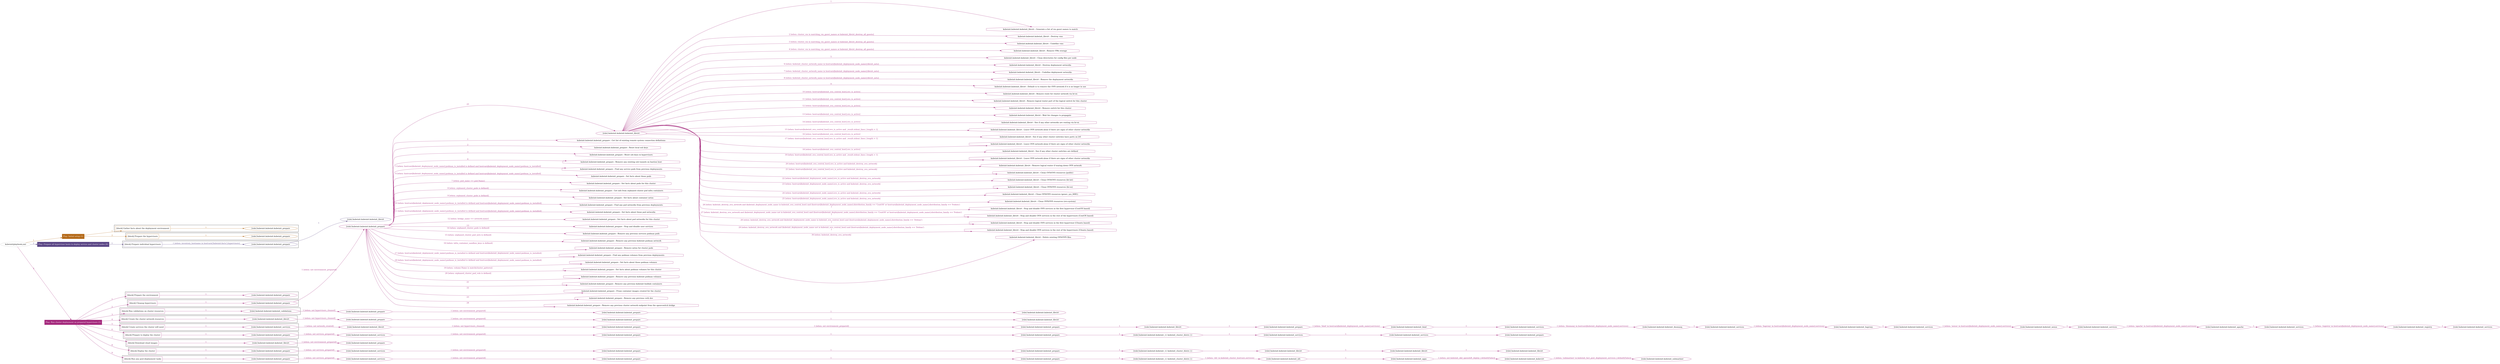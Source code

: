 digraph {
	graph [concentrate=true ordering=in rankdir=LR ratio=fill]
	edge [esep=5 sep=10]
	"kubeinit/playbook.yml" [id=root_node style=dotted]
	play_c0c7dfb0 [label="Play: Initial setup (1)" color="#b46918" fontcolor="#ffffff" id=play_c0c7dfb0 shape=box style=filled tooltip=localhost]
	"kubeinit/playbook.yml" -> play_c0c7dfb0 [label="1 " color="#b46918" fontcolor="#b46918" id=edge_c07b3010 labeltooltip="1 " tooltip="1 "]
	subgraph "kubeinit.kubeinit.kubeinit_prepare" {
		role_877ccefb [label="[role] kubeinit.kubeinit.kubeinit_prepare" color="#b46918" id=role_877ccefb tooltip="kubeinit.kubeinit.kubeinit_prepare"]
	}
	subgraph "kubeinit.kubeinit.kubeinit_prepare" {
		role_a9bd11f9 [label="[role] kubeinit.kubeinit.kubeinit_prepare" color="#b46918" id=role_a9bd11f9 tooltip="kubeinit.kubeinit.kubeinit_prepare"]
	}
	subgraph "Play: Initial setup (1)" {
		play_c0c7dfb0 -> block_aad5ae02 [label=1 color="#b46918" fontcolor="#b46918" id=edge_2f603fd0 labeltooltip=1 tooltip=1]
		subgraph cluster_block_aad5ae02 {
			block_aad5ae02 [label="[block] Gather facts about the deployment environment" color="#b46918" id=block_aad5ae02 labeltooltip="Gather facts about the deployment environment" shape=box tooltip="Gather facts about the deployment environment"]
			block_aad5ae02 -> role_877ccefb [label="1 " color="#b46918" fontcolor="#b46918" id=edge_e53fb951 labeltooltip="1 " tooltip="1 "]
		}
		play_c0c7dfb0 -> block_af2a2905 [label=2 color="#b46918" fontcolor="#b46918" id=edge_10b8d223 labeltooltip=2 tooltip=2]
		subgraph cluster_block_af2a2905 {
			block_af2a2905 [label="[block] Prepare the hypervisors" color="#b46918" id=block_af2a2905 labeltooltip="Prepare the hypervisors" shape=box tooltip="Prepare the hypervisors"]
			block_af2a2905 -> role_a9bd11f9 [label="1 " color="#b46918" fontcolor="#b46918" id=edge_ae453174 labeltooltip="1 " tooltip="1 "]
		}
	}
	play_2a0e8ba6 [label="Play: Prepare all hypervisor hosts to deploy service and cluster nodes (0)" color="#5b4686" fontcolor="#ffffff" id=play_2a0e8ba6 shape=box style=filled tooltip="Play: Prepare all hypervisor hosts to deploy service and cluster nodes (0)"]
	"kubeinit/playbook.yml" -> play_2a0e8ba6 [label="2 " color="#5b4686" fontcolor="#5b4686" id=edge_26d8e7ff labeltooltip="2 " tooltip="2 "]
	subgraph "kubeinit.kubeinit.kubeinit_libvirt" {
		role_69f13d6f [label="[role] kubeinit.kubeinit.kubeinit_libvirt" color="#5b4686" id=role_69f13d6f tooltip="kubeinit.kubeinit.kubeinit_libvirt"]
	}
	subgraph "kubeinit.kubeinit.kubeinit_prepare" {
		role_3149e831 [label="[role] kubeinit.kubeinit.kubeinit_prepare" color="#5b4686" id=role_3149e831 tooltip="kubeinit.kubeinit.kubeinit_prepare"]
		role_3149e831 -> role_69f13d6f [label="1 " color="#5b4686" fontcolor="#5b4686" id=edge_536e3703 labeltooltip="1 " tooltip="1 "]
	}
	subgraph "Play: Prepare all hypervisor hosts to deploy service and cluster nodes (0)" {
		play_2a0e8ba6 -> block_d9b47e47 [label=1 color="#5b4686" fontcolor="#5b4686" id=edge_e659351b labeltooltip=1 tooltip=1]
		subgraph cluster_block_d9b47e47 {
			block_d9b47e47 [label="[block] Prepare individual hypervisors" color="#5b4686" id=block_d9b47e47 labeltooltip="Prepare individual hypervisors" shape=box tooltip="Prepare individual hypervisors"]
			block_d9b47e47 -> role_3149e831 [label="1 [when: inventory_hostname in hostvars['kubeinit-facts'].hypervisors]" color="#5b4686" fontcolor="#5b4686" id=edge_4ebbdcbc labeltooltip="1 [when: inventory_hostname in hostvars['kubeinit-facts'].hypervisors]" tooltip="1 [when: inventory_hostname in hostvars['kubeinit-facts'].hypervisors]"]
		}
	}
	play_9d58d2de [label="Play: Run cluster deployment on prepared hypervisors (1)" color="#a4287c" fontcolor="#ffffff" id=play_9d58d2de shape=box style=filled tooltip=localhost]
	"kubeinit/playbook.yml" -> play_9d58d2de [label="3 " color="#a4287c" fontcolor="#a4287c" id=edge_4dd84140 labeltooltip="3 " tooltip="3 "]
	subgraph "kubeinit.kubeinit.kubeinit_prepare" {
		role_5fe138f2 [label="[role] kubeinit.kubeinit.kubeinit_prepare" color="#a4287c" id=role_5fe138f2 tooltip="kubeinit.kubeinit.kubeinit_prepare"]
	}
	subgraph "kubeinit.kubeinit.kubeinit_libvirt" {
		role_088b2c9c [label="[role] kubeinit.kubeinit.kubeinit_libvirt" color="#a4287c" id=role_088b2c9c tooltip="kubeinit.kubeinit.kubeinit_libvirt"]
		task_9ab7efd0 [label="kubeinit.kubeinit.kubeinit_libvirt : Generate a list of vm guest names to match" color="#a4287c" id=task_9ab7efd0 shape=octagon tooltip="kubeinit.kubeinit.kubeinit_libvirt : Generate a list of vm guest names to match"]
		role_088b2c9c -> task_9ab7efd0 [label="1 " color="#a4287c" fontcolor="#a4287c" id=edge_d0e3346b labeltooltip="1 " tooltip="1 "]
		task_a7af4d55 [label="kubeinit.kubeinit.kubeinit_libvirt : Destroy vms" color="#a4287c" id=task_a7af4d55 shape=octagon tooltip="kubeinit.kubeinit.kubeinit_libvirt : Destroy vms"]
		role_088b2c9c -> task_a7af4d55 [label="2 [when: cluster_vm in matching_vm_guest_names or kubeinit_libvirt_destroy_all_guests]" color="#a4287c" fontcolor="#a4287c" id=edge_d47bf4cf labeltooltip="2 [when: cluster_vm in matching_vm_guest_names or kubeinit_libvirt_destroy_all_guests]" tooltip="2 [when: cluster_vm in matching_vm_guest_names or kubeinit_libvirt_destroy_all_guests]"]
		task_79a3a4cf [label="kubeinit.kubeinit.kubeinit_libvirt : Undefine vms" color="#a4287c" id=task_79a3a4cf shape=octagon tooltip="kubeinit.kubeinit.kubeinit_libvirt : Undefine vms"]
		role_088b2c9c -> task_79a3a4cf [label="3 [when: cluster_vm in matching_vm_guest_names or kubeinit_libvirt_destroy_all_guests]" color="#a4287c" fontcolor="#a4287c" id=edge_67965e5e labeltooltip="3 [when: cluster_vm in matching_vm_guest_names or kubeinit_libvirt_destroy_all_guests]" tooltip="3 [when: cluster_vm in matching_vm_guest_names or kubeinit_libvirt_destroy_all_guests]"]
		task_07fcfabe [label="kubeinit.kubeinit.kubeinit_libvirt : Remove VMs storage" color="#a4287c" id=task_07fcfabe shape=octagon tooltip="kubeinit.kubeinit.kubeinit_libvirt : Remove VMs storage"]
		role_088b2c9c -> task_07fcfabe [label="4 [when: cluster_vm in matching_vm_guest_names or kubeinit_libvirt_destroy_all_guests]" color="#a4287c" fontcolor="#a4287c" id=edge_10c148fd labeltooltip="4 [when: cluster_vm in matching_vm_guest_names or kubeinit_libvirt_destroy_all_guests]" tooltip="4 [when: cluster_vm in matching_vm_guest_names or kubeinit_libvirt_destroy_all_guests]"]
		task_7ab3bf47 [label="kubeinit.kubeinit.kubeinit_libvirt : Clean directories for config files per node" color="#a4287c" id=task_7ab3bf47 shape=octagon tooltip="kubeinit.kubeinit.kubeinit_libvirt : Clean directories for config files per node"]
		role_088b2c9c -> task_7ab3bf47 [label="5 " color="#a4287c" fontcolor="#a4287c" id=edge_e84ed925 labeltooltip="5 " tooltip="5 "]
		task_5f08b4cd [label="kubeinit.kubeinit.kubeinit_libvirt : Destroy deployment networks" color="#a4287c" id=task_5f08b4cd shape=octagon tooltip="kubeinit.kubeinit.kubeinit_libvirt : Destroy deployment networks"]
		role_088b2c9c -> task_5f08b4cd [label="6 [when: kubeinit_cluster_network_name in hostvars[kubeinit_deployment_node_name].libvirt_nets]" color="#a4287c" fontcolor="#a4287c" id=edge_165b679c labeltooltip="6 [when: kubeinit_cluster_network_name in hostvars[kubeinit_deployment_node_name].libvirt_nets]" tooltip="6 [when: kubeinit_cluster_network_name in hostvars[kubeinit_deployment_node_name].libvirt_nets]"]
		task_1549f787 [label="kubeinit.kubeinit.kubeinit_libvirt : Undefine deployment networks" color="#a4287c" id=task_1549f787 shape=octagon tooltip="kubeinit.kubeinit.kubeinit_libvirt : Undefine deployment networks"]
		role_088b2c9c -> task_1549f787 [label="7 [when: kubeinit_cluster_network_name in hostvars[kubeinit_deployment_node_name].libvirt_nets]" color="#a4287c" fontcolor="#a4287c" id=edge_e669b754 labeltooltip="7 [when: kubeinit_cluster_network_name in hostvars[kubeinit_deployment_node_name].libvirt_nets]" tooltip="7 [when: kubeinit_cluster_network_name in hostvars[kubeinit_deployment_node_name].libvirt_nets]"]
		task_0708c9dd [label="kubeinit.kubeinit.kubeinit_libvirt : Remove the deployment networks" color="#a4287c" id=task_0708c9dd shape=octagon tooltip="kubeinit.kubeinit.kubeinit_libvirt : Remove the deployment networks"]
		role_088b2c9c -> task_0708c9dd [label="8 [when: kubeinit_cluster_network_name in hostvars[kubeinit_deployment_node_name].libvirt_nets]" color="#a4287c" fontcolor="#a4287c" id=edge_dc43a589 labeltooltip="8 [when: kubeinit_cluster_network_name in hostvars[kubeinit_deployment_node_name].libvirt_nets]" tooltip="8 [when: kubeinit_cluster_network_name in hostvars[kubeinit_deployment_node_name].libvirt_nets]"]
		task_415d8591 [label="kubeinit.kubeinit.kubeinit_libvirt : Default is to remove the OVN network if it is no longer in use" color="#a4287c" id=task_415d8591 shape=octagon tooltip="kubeinit.kubeinit.kubeinit_libvirt : Default is to remove the OVN network if it is no longer in use"]
		role_088b2c9c -> task_415d8591 [label="9 " color="#a4287c" fontcolor="#a4287c" id=edge_7d0b4735 labeltooltip="9 " tooltip="9 "]
		task_5679d39d [label="kubeinit.kubeinit.kubeinit_libvirt : Remove route for cluster network via br-ex" color="#a4287c" id=task_5679d39d shape=octagon tooltip="kubeinit.kubeinit.kubeinit_libvirt : Remove route for cluster network via br-ex"]
		role_088b2c9c -> task_5679d39d [label="10 [when: hostvars[kubeinit_ovn_central_host].ovs_is_active]" color="#a4287c" fontcolor="#a4287c" id=edge_5dd6c714 labeltooltip="10 [when: hostvars[kubeinit_ovn_central_host].ovs_is_active]" tooltip="10 [when: hostvars[kubeinit_ovn_central_host].ovs_is_active]"]
		task_4063c285 [label="kubeinit.kubeinit.kubeinit_libvirt : Remove logical router port of the logical switch for this cluster" color="#a4287c" id=task_4063c285 shape=octagon tooltip="kubeinit.kubeinit.kubeinit_libvirt : Remove logical router port of the logical switch for this cluster"]
		role_088b2c9c -> task_4063c285 [label="11 [when: hostvars[kubeinit_ovn_central_host].ovs_is_active]" color="#a4287c" fontcolor="#a4287c" id=edge_0b51ebfd labeltooltip="11 [when: hostvars[kubeinit_ovn_central_host].ovs_is_active]" tooltip="11 [when: hostvars[kubeinit_ovn_central_host].ovs_is_active]"]
		task_fd108855 [label="kubeinit.kubeinit.kubeinit_libvirt : Remove switch for this cluster" color="#a4287c" id=task_fd108855 shape=octagon tooltip="kubeinit.kubeinit.kubeinit_libvirt : Remove switch for this cluster"]
		role_088b2c9c -> task_fd108855 [label="12 [when: hostvars[kubeinit_ovn_central_host].ovs_is_active]" color="#a4287c" fontcolor="#a4287c" id=edge_f0f234cb labeltooltip="12 [when: hostvars[kubeinit_ovn_central_host].ovs_is_active]" tooltip="12 [when: hostvars[kubeinit_ovn_central_host].ovs_is_active]"]
		task_849a6ce4 [label="kubeinit.kubeinit.kubeinit_libvirt : Wait for changes to propagate" color="#a4287c" id=task_849a6ce4 shape=octagon tooltip="kubeinit.kubeinit.kubeinit_libvirt : Wait for changes to propagate"]
		role_088b2c9c -> task_849a6ce4 [label="13 [when: hostvars[kubeinit_ovn_central_host].ovs_is_active]" color="#a4287c" fontcolor="#a4287c" id=edge_963e076b labeltooltip="13 [when: hostvars[kubeinit_ovn_central_host].ovs_is_active]" tooltip="13 [when: hostvars[kubeinit_ovn_central_host].ovs_is_active]"]
		task_b60c96a7 [label="kubeinit.kubeinit.kubeinit_libvirt : See if any other networks are routing via br-ex" color="#a4287c" id=task_b60c96a7 shape=octagon tooltip="kubeinit.kubeinit.kubeinit_libvirt : See if any other networks are routing via br-ex"]
		role_088b2c9c -> task_b60c96a7 [label="14 [when: hostvars[kubeinit_ovn_central_host].ovs_is_active]" color="#a4287c" fontcolor="#a4287c" id=edge_a0696c62 labeltooltip="14 [when: hostvars[kubeinit_ovn_central_host].ovs_is_active]" tooltip="14 [when: hostvars[kubeinit_ovn_central_host].ovs_is_active]"]
		task_7257fef0 [label="kubeinit.kubeinit.kubeinit_libvirt : Leave OVN network alone if there are signs of other cluster networks" color="#a4287c" id=task_7257fef0 shape=octagon tooltip="kubeinit.kubeinit.kubeinit_libvirt : Leave OVN network alone if there are signs of other cluster networks"]
		role_088b2c9c -> task_7257fef0 [label="15 [when: hostvars[kubeinit_ovn_central_host].ovs_is_active and _result.stdout_lines | length > 1]" color="#a4287c" fontcolor="#a4287c" id=edge_6f186ee2 labeltooltip="15 [when: hostvars[kubeinit_ovn_central_host].ovs_is_active and _result.stdout_lines | length > 1]" tooltip="15 [when: hostvars[kubeinit_ovn_central_host].ovs_is_active and _result.stdout_lines | length > 1]"]
		task_8d0cb354 [label="kubeinit.kubeinit.kubeinit_libvirt : See if any other cluster switches have ports on lr0" color="#a4287c" id=task_8d0cb354 shape=octagon tooltip="kubeinit.kubeinit.kubeinit_libvirt : See if any other cluster switches have ports on lr0"]
		role_088b2c9c -> task_8d0cb354 [label="16 [when: hostvars[kubeinit_ovn_central_host].ovs_is_active]" color="#a4287c" fontcolor="#a4287c" id=edge_f8343ff7 labeltooltip="16 [when: hostvars[kubeinit_ovn_central_host].ovs_is_active]" tooltip="16 [when: hostvars[kubeinit_ovn_central_host].ovs_is_active]"]
		task_294617d8 [label="kubeinit.kubeinit.kubeinit_libvirt : Leave OVN network alone if there are signs of other cluster networks" color="#a4287c" id=task_294617d8 shape=octagon tooltip="kubeinit.kubeinit.kubeinit_libvirt : Leave OVN network alone if there are signs of other cluster networks"]
		role_088b2c9c -> task_294617d8 [label="17 [when: hostvars[kubeinit_ovn_central_host].ovs_is_active and _result.stdout_lines | length > 1]" color="#a4287c" fontcolor="#a4287c" id=edge_f27ced3c labeltooltip="17 [when: hostvars[kubeinit_ovn_central_host].ovs_is_active and _result.stdout_lines | length > 1]" tooltip="17 [when: hostvars[kubeinit_ovn_central_host].ovs_is_active and _result.stdout_lines | length > 1]"]
		task_cae4e7e0 [label="kubeinit.kubeinit.kubeinit_libvirt : See if any other cluster switches are defined" color="#a4287c" id=task_cae4e7e0 shape=octagon tooltip="kubeinit.kubeinit.kubeinit_libvirt : See if any other cluster switches are defined"]
		role_088b2c9c -> task_cae4e7e0 [label="18 [when: hostvars[kubeinit_ovn_central_host].ovs_is_active]" color="#a4287c" fontcolor="#a4287c" id=edge_40995768 labeltooltip="18 [when: hostvars[kubeinit_ovn_central_host].ovs_is_active]" tooltip="18 [when: hostvars[kubeinit_ovn_central_host].ovs_is_active]"]
		task_d0fa86dc [label="kubeinit.kubeinit.kubeinit_libvirt : Leave OVN network alone if there are signs of other cluster networks" color="#a4287c" id=task_d0fa86dc shape=octagon tooltip="kubeinit.kubeinit.kubeinit_libvirt : Leave OVN network alone if there are signs of other cluster networks"]
		role_088b2c9c -> task_d0fa86dc [label="19 [when: hostvars[kubeinit_ovn_central_host].ovs_is_active and _result.stdout_lines | length > 1]" color="#a4287c" fontcolor="#a4287c" id=edge_473c98eb labeltooltip="19 [when: hostvars[kubeinit_ovn_central_host].ovs_is_active and _result.stdout_lines | length > 1]" tooltip="19 [when: hostvars[kubeinit_ovn_central_host].ovs_is_active and _result.stdout_lines | length > 1]"]
		task_290c0c50 [label="kubeinit.kubeinit.kubeinit_libvirt : Remove logical router if tearing down OVN network" color="#a4287c" id=task_290c0c50 shape=octagon tooltip="kubeinit.kubeinit.kubeinit_libvirt : Remove logical router if tearing down OVN network"]
		role_088b2c9c -> task_290c0c50 [label="20 [when: hostvars[kubeinit_ovn_central_host].ovs_is_active and kubeinit_destroy_ovn_network]" color="#a4287c" fontcolor="#a4287c" id=edge_0a96800a labeltooltip="20 [when: hostvars[kubeinit_ovn_central_host].ovs_is_active and kubeinit_destroy_ovn_network]" tooltip="20 [when: hostvars[kubeinit_ovn_central_host].ovs_is_active and kubeinit_destroy_ovn_network]"]
		task_bc255c6e [label="kubeinit.kubeinit.kubeinit_libvirt : Clean OVN/OVS resources (public)" color="#a4287c" id=task_bc255c6e shape=octagon tooltip="kubeinit.kubeinit.kubeinit_libvirt : Clean OVN/OVS resources (public)"]
		role_088b2c9c -> task_bc255c6e [label="21 [when: hostvars[kubeinit_ovn_central_host].ovs_is_active and kubeinit_destroy_ovn_network]" color="#a4287c" fontcolor="#a4287c" id=edge_efcd7022 labeltooltip="21 [when: hostvars[kubeinit_ovn_central_host].ovs_is_active and kubeinit_destroy_ovn_network]" tooltip="21 [when: hostvars[kubeinit_ovn_central_host].ovs_is_active and kubeinit_destroy_ovn_network]"]
		task_2328be56 [label="kubeinit.kubeinit.kubeinit_libvirt : Clean OVN/OVS resources (br-int)" color="#a4287c" id=task_2328be56 shape=octagon tooltip="kubeinit.kubeinit.kubeinit_libvirt : Clean OVN/OVS resources (br-int)"]
		role_088b2c9c -> task_2328be56 [label="22 [when: hostvars[kubeinit_deployment_node_name].ovs_is_active and kubeinit_destroy_ovn_network]" color="#a4287c" fontcolor="#a4287c" id=edge_c9843b22 labeltooltip="22 [when: hostvars[kubeinit_deployment_node_name].ovs_is_active and kubeinit_destroy_ovn_network]" tooltip="22 [when: hostvars[kubeinit_deployment_node_name].ovs_is_active and kubeinit_destroy_ovn_network]"]
		task_2ed1edab [label="kubeinit.kubeinit.kubeinit_libvirt : Clean OVN/OVS resources (br-ex)" color="#a4287c" id=task_2ed1edab shape=octagon tooltip="kubeinit.kubeinit.kubeinit_libvirt : Clean OVN/OVS resources (br-ex)"]
		role_088b2c9c -> task_2ed1edab [label="23 [when: hostvars[kubeinit_deployment_node_name].ovs_is_active and kubeinit_destroy_ovn_network]" color="#a4287c" fontcolor="#a4287c" id=edge_027ef82e labeltooltip="23 [when: hostvars[kubeinit_deployment_node_name].ovs_is_active and kubeinit_destroy_ovn_network]" tooltip="23 [when: hostvars[kubeinit_deployment_node_name].ovs_is_active and kubeinit_destroy_ovn_network]"]
		task_99402770 [label="kubeinit.kubeinit.kubeinit_libvirt : Clean OVN/OVS resources (genev_sys_6081)" color="#a4287c" id=task_99402770 shape=octagon tooltip="kubeinit.kubeinit.kubeinit_libvirt : Clean OVN/OVS resources (genev_sys_6081)"]
		role_088b2c9c -> task_99402770 [label="24 [when: hostvars[kubeinit_deployment_node_name].ovs_is_active and kubeinit_destroy_ovn_network]" color="#a4287c" fontcolor="#a4287c" id=edge_a6d0bf9b labeltooltip="24 [when: hostvars[kubeinit_deployment_node_name].ovs_is_active and kubeinit_destroy_ovn_network]" tooltip="24 [when: hostvars[kubeinit_deployment_node_name].ovs_is_active and kubeinit_destroy_ovn_network]"]
		task_4943838e [label="kubeinit.kubeinit.kubeinit_libvirt : Clean OVN/OVS resources (ovs-system)" color="#a4287c" id=task_4943838e shape=octagon tooltip="kubeinit.kubeinit.kubeinit_libvirt : Clean OVN/OVS resources (ovs-system)"]
		role_088b2c9c -> task_4943838e [label="25 [when: hostvars[kubeinit_deployment_node_name].ovs_is_active and kubeinit_destroy_ovn_network]" color="#a4287c" fontcolor="#a4287c" id=edge_441f2a79 labeltooltip="25 [when: hostvars[kubeinit_deployment_node_name].ovs_is_active and kubeinit_destroy_ovn_network]" tooltip="25 [when: hostvars[kubeinit_deployment_node_name].ovs_is_active and kubeinit_destroy_ovn_network]"]
		task_f38bb2ed [label="kubeinit.kubeinit.kubeinit_libvirt : Stop and disable OVN services in the first hypervisor (CentOS based)" color="#a4287c" id=task_f38bb2ed shape=octagon tooltip="kubeinit.kubeinit.kubeinit_libvirt : Stop and disable OVN services in the first hypervisor (CentOS based)"]
		role_088b2c9c -> task_f38bb2ed [label="26 [when: kubeinit_destroy_ovn_network and (kubeinit_deployment_node_name in kubeinit_ovn_central_host) and (hostvars[kubeinit_deployment_node_name].distribution_family == 'CentOS' or hostvars[kubeinit_deployment_node_name].distribution_family == 'Fedora')
]" color="#a4287c" fontcolor="#a4287c" id=edge_75ab2c87 labeltooltip="26 [when: kubeinit_destroy_ovn_network and (kubeinit_deployment_node_name in kubeinit_ovn_central_host) and (hostvars[kubeinit_deployment_node_name].distribution_family == 'CentOS' or hostvars[kubeinit_deployment_node_name].distribution_family == 'Fedora')
]" tooltip="26 [when: kubeinit_destroy_ovn_network and (kubeinit_deployment_node_name in kubeinit_ovn_central_host) and (hostvars[kubeinit_deployment_node_name].distribution_family == 'CentOS' or hostvars[kubeinit_deployment_node_name].distribution_family == 'Fedora')
]"]
		task_dc7f3ff2 [label="kubeinit.kubeinit.kubeinit_libvirt : Stop and disable OVN services in the rest of the hypervisors (CentOS based)" color="#a4287c" id=task_dc7f3ff2 shape=octagon tooltip="kubeinit.kubeinit.kubeinit_libvirt : Stop and disable OVN services in the rest of the hypervisors (CentOS based)"]
		role_088b2c9c -> task_dc7f3ff2 [label="27 [when: kubeinit_destroy_ovn_network and (kubeinit_deployment_node_name not in kubeinit_ovn_central_host) and (hostvars[kubeinit_deployment_node_name].distribution_family == 'CentOS' or hostvars[kubeinit_deployment_node_name].distribution_family == 'Fedora')
]" color="#a4287c" fontcolor="#a4287c" id=edge_c656f061 labeltooltip="27 [when: kubeinit_destroy_ovn_network and (kubeinit_deployment_node_name not in kubeinit_ovn_central_host) and (hostvars[kubeinit_deployment_node_name].distribution_family == 'CentOS' or hostvars[kubeinit_deployment_node_name].distribution_family == 'Fedora')
]" tooltip="27 [when: kubeinit_destroy_ovn_network and (kubeinit_deployment_node_name not in kubeinit_ovn_central_host) and (hostvars[kubeinit_deployment_node_name].distribution_family == 'CentOS' or hostvars[kubeinit_deployment_node_name].distribution_family == 'Fedora')
]"]
		task_4846634a [label="kubeinit.kubeinit.kubeinit_libvirt : Stop and disable OVN services in the first hypervisor (Ubuntu based)" color="#a4287c" id=task_4846634a shape=octagon tooltip="kubeinit.kubeinit.kubeinit_libvirt : Stop and disable OVN services in the first hypervisor (Ubuntu based)"]
		role_088b2c9c -> task_4846634a [label="28 [when: kubeinit_destroy_ovn_network and (kubeinit_deployment_node_name in kubeinit_ovn_central_host) and (hostvars[kubeinit_deployment_node_name].distribution_family == 'Debian')
]" color="#a4287c" fontcolor="#a4287c" id=edge_db1fbf47 labeltooltip="28 [when: kubeinit_destroy_ovn_network and (kubeinit_deployment_node_name in kubeinit_ovn_central_host) and (hostvars[kubeinit_deployment_node_name].distribution_family == 'Debian')
]" tooltip="28 [when: kubeinit_destroy_ovn_network and (kubeinit_deployment_node_name in kubeinit_ovn_central_host) and (hostvars[kubeinit_deployment_node_name].distribution_family == 'Debian')
]"]
		task_a2adcd49 [label="kubeinit.kubeinit.kubeinit_libvirt : Stop and disable OVN services in the rest of the hypervisors (Ubuntu based)" color="#a4287c" id=task_a2adcd49 shape=octagon tooltip="kubeinit.kubeinit.kubeinit_libvirt : Stop and disable OVN services in the rest of the hypervisors (Ubuntu based)"]
		role_088b2c9c -> task_a2adcd49 [label="29 [when: kubeinit_destroy_ovn_network and (kubeinit_deployment_node_name not in kubeinit_ovn_central_host) and (hostvars[kubeinit_deployment_node_name].distribution_family == 'Debian')
]" color="#a4287c" fontcolor="#a4287c" id=edge_b43fbda5 labeltooltip="29 [when: kubeinit_destroy_ovn_network and (kubeinit_deployment_node_name not in kubeinit_ovn_central_host) and (hostvars[kubeinit_deployment_node_name].distribution_family == 'Debian')
]" tooltip="29 [when: kubeinit_destroy_ovn_network and (kubeinit_deployment_node_name not in kubeinit_ovn_central_host) and (hostvars[kubeinit_deployment_node_name].distribution_family == 'Debian')
]"]
		task_31d2f0e3 [label="kubeinit.kubeinit.kubeinit_libvirt : Delete existing OVS/OVN files" color="#a4287c" id=task_31d2f0e3 shape=octagon tooltip="kubeinit.kubeinit.kubeinit_libvirt : Delete existing OVS/OVN files"]
		role_088b2c9c -> task_31d2f0e3 [label="30 [when: kubeinit_destroy_ovn_network]" color="#a4287c" fontcolor="#a4287c" id=edge_f306b73f labeltooltip="30 [when: kubeinit_destroy_ovn_network]" tooltip="30 [when: kubeinit_destroy_ovn_network]"]
	}
	subgraph "kubeinit.kubeinit.kubeinit_prepare" {
		role_91d7990a [label="[role] kubeinit.kubeinit.kubeinit_prepare" color="#a4287c" id=role_91d7990a tooltip="kubeinit.kubeinit.kubeinit_prepare"]
		task_f5b19f4a [label="kubeinit.kubeinit.kubeinit_prepare : Get list of existing remote system connection definitions" color="#a4287c" id=task_f5b19f4a shape=octagon tooltip="kubeinit.kubeinit.kubeinit_prepare : Get list of existing remote system connection definitions"]
		role_91d7990a -> task_f5b19f4a [label="1 " color="#a4287c" fontcolor="#a4287c" id=edge_9a828723 labeltooltip="1 " tooltip="1 "]
		task_646cae16 [label="kubeinit.kubeinit.kubeinit_prepare : Reset local ssh keys" color="#a4287c" id=task_646cae16 shape=octagon tooltip="kubeinit.kubeinit.kubeinit_prepare : Reset local ssh keys"]
		role_91d7990a -> task_646cae16 [label="2 " color="#a4287c" fontcolor="#a4287c" id=edge_7b956a01 labeltooltip="2 " tooltip="2 "]
		task_90a7157a [label="kubeinit.kubeinit.kubeinit_prepare : Reset ssh keys in hypervisors" color="#a4287c" id=task_90a7157a shape=octagon tooltip="kubeinit.kubeinit.kubeinit_prepare : Reset ssh keys in hypervisors"]
		role_91d7990a -> task_90a7157a [label="3 " color="#a4287c" fontcolor="#a4287c" id=edge_770aea47 labeltooltip="3 " tooltip="3 "]
		task_b95df829 [label="kubeinit.kubeinit.kubeinit_prepare : Remove any existing ssh tunnels on bastion host" color="#a4287c" id=task_b95df829 shape=octagon tooltip="kubeinit.kubeinit.kubeinit_prepare : Remove any existing ssh tunnels on bastion host"]
		role_91d7990a -> task_b95df829 [label="4 " color="#a4287c" fontcolor="#a4287c" id=edge_6b484db1 labeltooltip="4 " tooltip="4 "]
		task_da42ec6c [label="kubeinit.kubeinit.kubeinit_prepare : Find any service pods from previous deployments" color="#a4287c" id=task_da42ec6c shape=octagon tooltip="kubeinit.kubeinit.kubeinit_prepare : Find any service pods from previous deployments"]
		role_91d7990a -> task_da42ec6c [label="5 [when: hostvars[kubeinit_deployment_node_name].podman_is_installed is defined and hostvars[kubeinit_deployment_node_name].podman_is_installed]" color="#a4287c" fontcolor="#a4287c" id=edge_9b5c1281 labeltooltip="5 [when: hostvars[kubeinit_deployment_node_name].podman_is_installed is defined and hostvars[kubeinit_deployment_node_name].podman_is_installed]" tooltip="5 [when: hostvars[kubeinit_deployment_node_name].podman_is_installed is defined and hostvars[kubeinit_deployment_node_name].podman_is_installed]"]
		task_c02d03df [label="kubeinit.kubeinit.kubeinit_prepare : Set facts about those pods" color="#a4287c" id=task_c02d03df shape=octagon tooltip="kubeinit.kubeinit.kubeinit_prepare : Set facts about those pods"]
		role_91d7990a -> task_c02d03df [label="6 [when: hostvars[kubeinit_deployment_node_name].podman_is_installed is defined and hostvars[kubeinit_deployment_node_name].podman_is_installed]" color="#a4287c" fontcolor="#a4287c" id=edge_5389d210 labeltooltip="6 [when: hostvars[kubeinit_deployment_node_name].podman_is_installed is defined and hostvars[kubeinit_deployment_node_name].podman_is_installed]" tooltip="6 [when: hostvars[kubeinit_deployment_node_name].podman_is_installed is defined and hostvars[kubeinit_deployment_node_name].podman_is_installed]"]
		task_ad159456 [label="kubeinit.kubeinit.kubeinit_prepare : Set facts about pods for this cluster" color="#a4287c" id=task_ad159456 shape=octagon tooltip="kubeinit.kubeinit.kubeinit_prepare : Set facts about pods for this cluster"]
		role_91d7990a -> task_ad159456 [label="7 [when: pod_name == pod.Name]" color="#a4287c" fontcolor="#a4287c" id=edge_b82faf01 labeltooltip="7 [when: pod_name == pod.Name]" tooltip="7 [when: pod_name == pod.Name]"]
		task_a92c5467 [label="kubeinit.kubeinit.kubeinit_prepare : Get info from orphaned cluster pod infra containers" color="#a4287c" id=task_a92c5467 shape=octagon tooltip="kubeinit.kubeinit.kubeinit_prepare : Get info from orphaned cluster pod infra containers"]
		role_91d7990a -> task_a92c5467 [label="8 [when: orphaned_cluster_pods is defined]" color="#a4287c" fontcolor="#a4287c" id=edge_ff4bf1c6 labeltooltip="8 [when: orphaned_cluster_pods is defined]" tooltip="8 [when: orphaned_cluster_pods is defined]"]
		task_2c406d18 [label="kubeinit.kubeinit.kubeinit_prepare : Set facts about container netns" color="#a4287c" id=task_2c406d18 shape=octagon tooltip="kubeinit.kubeinit.kubeinit_prepare : Set facts about container netns"]
		role_91d7990a -> task_2c406d18 [label="9 [when: orphaned_cluster_pods is defined]" color="#a4287c" fontcolor="#a4287c" id=edge_9652f8dd labeltooltip="9 [when: orphaned_cluster_pods is defined]" tooltip="9 [when: orphaned_cluster_pods is defined]"]
		task_485374e2 [label="kubeinit.kubeinit.kubeinit_prepare : Find any pod networks from previous deployments" color="#a4287c" id=task_485374e2 shape=octagon tooltip="kubeinit.kubeinit.kubeinit_prepare : Find any pod networks from previous deployments"]
		role_91d7990a -> task_485374e2 [label="10 [when: hostvars[kubeinit_deployment_node_name].podman_is_installed is defined and hostvars[kubeinit_deployment_node_name].podman_is_installed]" color="#a4287c" fontcolor="#a4287c" id=edge_5c4575ea labeltooltip="10 [when: hostvars[kubeinit_deployment_node_name].podman_is_installed is defined and hostvars[kubeinit_deployment_node_name].podman_is_installed]" tooltip="10 [when: hostvars[kubeinit_deployment_node_name].podman_is_installed is defined and hostvars[kubeinit_deployment_node_name].podman_is_installed]"]
		task_15863f82 [label="kubeinit.kubeinit.kubeinit_prepare : Set facts about those pod networks" color="#a4287c" id=task_15863f82 shape=octagon tooltip="kubeinit.kubeinit.kubeinit_prepare : Set facts about those pod networks"]
		role_91d7990a -> task_15863f82 [label="11 [when: hostvars[kubeinit_deployment_node_name].podman_is_installed is defined and hostvars[kubeinit_deployment_node_name].podman_is_installed]" color="#a4287c" fontcolor="#a4287c" id=edge_611d2030 labeltooltip="11 [when: hostvars[kubeinit_deployment_node_name].podman_is_installed is defined and hostvars[kubeinit_deployment_node_name].podman_is_installed]" tooltip="11 [when: hostvars[kubeinit_deployment_node_name].podman_is_installed is defined and hostvars[kubeinit_deployment_node_name].podman_is_installed]"]
		task_d68a5aa4 [label="kubeinit.kubeinit.kubeinit_prepare : Set facts about pod networks for this cluster" color="#a4287c" id=task_d68a5aa4 shape=octagon tooltip="kubeinit.kubeinit.kubeinit_prepare : Set facts about pod networks for this cluster"]
		role_91d7990a -> task_d68a5aa4 [label="12 [when: bridge_name == network.name]" color="#a4287c" fontcolor="#a4287c" id=edge_0bf6bc58 labeltooltip="12 [when: bridge_name == network.name]" tooltip="12 [when: bridge_name == network.name]"]
		task_a0379a5c [label="kubeinit.kubeinit.kubeinit_prepare : Stop and disable user services" color="#a4287c" id=task_a0379a5c shape=octagon tooltip="kubeinit.kubeinit.kubeinit_prepare : Stop and disable user services"]
		role_91d7990a -> task_a0379a5c [label="13 " color="#a4287c" fontcolor="#a4287c" id=edge_8c40a011 labeltooltip="13 " tooltip="13 "]
		task_853b9aa4 [label="kubeinit.kubeinit.kubeinit_prepare : Remove any previous services podman pods" color="#a4287c" id=task_853b9aa4 shape=octagon tooltip="kubeinit.kubeinit.kubeinit_prepare : Remove any previous services podman pods"]
		role_91d7990a -> task_853b9aa4 [label="14 [when: orphaned_cluster_pods is defined]" color="#a4287c" fontcolor="#a4287c" id=edge_4b40633b labeltooltip="14 [when: orphaned_cluster_pods is defined]" tooltip="14 [when: orphaned_cluster_pods is defined]"]
		task_b2e75ff4 [label="kubeinit.kubeinit.kubeinit_prepare : Remove any previous kubeinit podman network" color="#a4287c" id=task_b2e75ff4 shape=octagon tooltip="kubeinit.kubeinit.kubeinit_prepare : Remove any previous kubeinit podman network"]
		role_91d7990a -> task_b2e75ff4 [label="15 [when: orphaned_cluster_pod_nets is defined]" color="#a4287c" fontcolor="#a4287c" id=edge_f3f9e441 labeltooltip="15 [when: orphaned_cluster_pod_nets is defined]" tooltip="15 [when: orphaned_cluster_pod_nets is defined]"]
		task_10501f5f [label="kubeinit.kubeinit.kubeinit_prepare : Remove netns for cluster pods" color="#a4287c" id=task_10501f5f shape=octagon tooltip="kubeinit.kubeinit.kubeinit_prepare : Remove netns for cluster pods"]
		role_91d7990a -> task_10501f5f [label="16 [when: infra_container_sandbox_keys is defined]" color="#a4287c" fontcolor="#a4287c" id=edge_f37473f1 labeltooltip="16 [when: infra_container_sandbox_keys is defined]" tooltip="16 [when: infra_container_sandbox_keys is defined]"]
		task_3a405d2a [label="kubeinit.kubeinit.kubeinit_prepare : Find any podman volumes from previous deployments" color="#a4287c" id=task_3a405d2a shape=octagon tooltip="kubeinit.kubeinit.kubeinit_prepare : Find any podman volumes from previous deployments"]
		role_91d7990a -> task_3a405d2a [label="17 [when: hostvars[kubeinit_deployment_node_name].podman_is_installed is defined and hostvars[kubeinit_deployment_node_name].podman_is_installed]" color="#a4287c" fontcolor="#a4287c" id=edge_bcfd2c2f labeltooltip="17 [when: hostvars[kubeinit_deployment_node_name].podman_is_installed is defined and hostvars[kubeinit_deployment_node_name].podman_is_installed]" tooltip="17 [when: hostvars[kubeinit_deployment_node_name].podman_is_installed is defined and hostvars[kubeinit_deployment_node_name].podman_is_installed]"]
		task_7304dd28 [label="kubeinit.kubeinit.kubeinit_prepare : Set facts about those podman volumes" color="#a4287c" id=task_7304dd28 shape=octagon tooltip="kubeinit.kubeinit.kubeinit_prepare : Set facts about those podman volumes"]
		role_91d7990a -> task_7304dd28 [label="18 [when: hostvars[kubeinit_deployment_node_name].podman_is_installed is defined and hostvars[kubeinit_deployment_node_name].podman_is_installed]" color="#a4287c" fontcolor="#a4287c" id=edge_eb87c641 labeltooltip="18 [when: hostvars[kubeinit_deployment_node_name].podman_is_installed is defined and hostvars[kubeinit_deployment_node_name].podman_is_installed]" tooltip="18 [when: hostvars[kubeinit_deployment_node_name].podman_is_installed is defined and hostvars[kubeinit_deployment_node_name].podman_is_installed]"]
		task_93654c93 [label="kubeinit.kubeinit.kubeinit_prepare : Set facts about podman volumes for this cluster" color="#a4287c" id=task_93654c93 shape=octagon tooltip="kubeinit.kubeinit.kubeinit_prepare : Set facts about podman volumes for this cluster"]
		role_91d7990a -> task_93654c93 [label="19 [when: volume.Name is match(cluster_pattern)]" color="#a4287c" fontcolor="#a4287c" id=edge_33ccef59 labeltooltip="19 [when: volume.Name is match(cluster_pattern)]" tooltip="19 [when: volume.Name is match(cluster_pattern)]"]
		task_174a5169 [label="kubeinit.kubeinit.kubeinit_prepare : Remove any previous kubeinit podman volumes" color="#a4287c" id=task_174a5169 shape=octagon tooltip="kubeinit.kubeinit.kubeinit_prepare : Remove any previous kubeinit podman volumes"]
		role_91d7990a -> task_174a5169 [label="20 [when: orphaned_cluster_pod_vols is defined]" color="#a4287c" fontcolor="#a4287c" id=edge_302a6dc7 labeltooltip="20 [when: orphaned_cluster_pod_vols is defined]" tooltip="20 [when: orphaned_cluster_pod_vols is defined]"]
		task_4e45cd30 [label="kubeinit.kubeinit.kubeinit_prepare : Remove any previous kubeinit buildah containers" color="#a4287c" id=task_4e45cd30 shape=octagon tooltip="kubeinit.kubeinit.kubeinit_prepare : Remove any previous kubeinit buildah containers"]
		role_91d7990a -> task_4e45cd30 [label="21 " color="#a4287c" fontcolor="#a4287c" id=edge_fed1118b labeltooltip="21 " tooltip="21 "]
		task_e3aa0613 [label="kubeinit.kubeinit.kubeinit_prepare : Prune container images created for the cluster" color="#a4287c" id=task_e3aa0613 shape=octagon tooltip="kubeinit.kubeinit.kubeinit_prepare : Prune container images created for the cluster"]
		role_91d7990a -> task_e3aa0613 [label="22 " color="#a4287c" fontcolor="#a4287c" id=edge_7298368a labeltooltip="22 " tooltip="22 "]
		task_52a29ca0 [label="kubeinit.kubeinit.kubeinit_prepare : Remove any previous veth dev" color="#a4287c" id=task_52a29ca0 shape=octagon tooltip="kubeinit.kubeinit.kubeinit_prepare : Remove any previous veth dev"]
		role_91d7990a -> task_52a29ca0 [label="23 " color="#a4287c" fontcolor="#a4287c" id=edge_1d8ac7ef labeltooltip="23 " tooltip="23 "]
		task_405c3ca9 [label="kubeinit.kubeinit.kubeinit_prepare : Remove any previous cluster network endpoint from the openvswitch bridge" color="#a4287c" id=task_405c3ca9 shape=octagon tooltip="kubeinit.kubeinit.kubeinit_prepare : Remove any previous cluster network endpoint from the openvswitch bridge"]
		role_91d7990a -> task_405c3ca9 [label="24 " color="#a4287c" fontcolor="#a4287c" id=edge_e170e1a0 labeltooltip="24 " tooltip="24 "]
		role_91d7990a -> role_088b2c9c [label="25 " color="#a4287c" fontcolor="#a4287c" id=edge_5f75869e labeltooltip="25 " tooltip="25 "]
	}
	subgraph "kubeinit.kubeinit.kubeinit_prepare" {
		role_ed0de5df [label="[role] kubeinit.kubeinit.kubeinit_prepare" color="#a4287c" id=role_ed0de5df tooltip="kubeinit.kubeinit.kubeinit_prepare"]
		role_ed0de5df -> role_91d7990a [label="1 [when: not environment_prepared]" color="#a4287c" fontcolor="#a4287c" id=edge_c38ee2d2 labeltooltip="1 [when: not environment_prepared]" tooltip="1 [when: not environment_prepared]"]
	}
	subgraph "kubeinit.kubeinit.kubeinit_libvirt" {
		role_b8ea536d [label="[role] kubeinit.kubeinit.kubeinit_libvirt" color="#a4287c" id=role_b8ea536d tooltip="kubeinit.kubeinit.kubeinit_libvirt"]
	}
	subgraph "kubeinit.kubeinit.kubeinit_prepare" {
		role_995b0dbf [label="[role] kubeinit.kubeinit.kubeinit_prepare" color="#a4287c" id=role_995b0dbf tooltip="kubeinit.kubeinit.kubeinit_prepare"]
		role_995b0dbf -> role_b8ea536d [label="1 " color="#a4287c" fontcolor="#a4287c" id=edge_c698fde9 labeltooltip="1 " tooltip="1 "]
	}
	subgraph "kubeinit.kubeinit.kubeinit_prepare" {
		role_dbbf443d [label="[role] kubeinit.kubeinit.kubeinit_prepare" color="#a4287c" id=role_dbbf443d tooltip="kubeinit.kubeinit.kubeinit_prepare"]
		role_dbbf443d -> role_995b0dbf [label="1 [when: not environment_prepared]" color="#a4287c" fontcolor="#a4287c" id=edge_c2bace07 labeltooltip="1 [when: not environment_prepared]" tooltip="1 [when: not environment_prepared]"]
	}
	subgraph "kubeinit.kubeinit.kubeinit_validations" {
		role_8285e7cf [label="[role] kubeinit.kubeinit.kubeinit_validations" color="#a4287c" id=role_8285e7cf tooltip="kubeinit.kubeinit.kubeinit_validations"]
		role_8285e7cf -> role_dbbf443d [label="1 [when: not hypervisors_cleaned]" color="#a4287c" fontcolor="#a4287c" id=edge_543a32f1 labeltooltip="1 [when: not hypervisors_cleaned]" tooltip="1 [when: not hypervisors_cleaned]"]
	}
	subgraph "kubeinit.kubeinit.kubeinit_libvirt" {
		role_fd1172d8 [label="[role] kubeinit.kubeinit.kubeinit_libvirt" color="#a4287c" id=role_fd1172d8 tooltip="kubeinit.kubeinit.kubeinit_libvirt"]
	}
	subgraph "kubeinit.kubeinit.kubeinit_prepare" {
		role_1fb531dc [label="[role] kubeinit.kubeinit.kubeinit_prepare" color="#a4287c" id=role_1fb531dc tooltip="kubeinit.kubeinit.kubeinit_prepare"]
		role_1fb531dc -> role_fd1172d8 [label="1 " color="#a4287c" fontcolor="#a4287c" id=edge_e5a168fb labeltooltip="1 " tooltip="1 "]
	}
	subgraph "kubeinit.kubeinit.kubeinit_prepare" {
		role_762b057e [label="[role] kubeinit.kubeinit.kubeinit_prepare" color="#a4287c" id=role_762b057e tooltip="kubeinit.kubeinit.kubeinit_prepare"]
		role_762b057e -> role_1fb531dc [label="1 [when: not environment_prepared]" color="#a4287c" fontcolor="#a4287c" id=edge_1148d959 labeltooltip="1 [when: not environment_prepared]" tooltip="1 [when: not environment_prepared]"]
	}
	subgraph "kubeinit.kubeinit.kubeinit_libvirt" {
		role_d088010c [label="[role] kubeinit.kubeinit.kubeinit_libvirt" color="#a4287c" id=role_d088010c tooltip="kubeinit.kubeinit.kubeinit_libvirt"]
		role_d088010c -> role_762b057e [label="1 [when: not hypervisors_cleaned]" color="#a4287c" fontcolor="#a4287c" id=edge_cbd0dcbf labeltooltip="1 [when: not hypervisors_cleaned]" tooltip="1 [when: not hypervisors_cleaned]"]
	}
	subgraph "kubeinit.kubeinit.kubeinit_services" {
		role_ad4d7c87 [label="[role] kubeinit.kubeinit.kubeinit_services" color="#a4287c" id=role_ad4d7c87 tooltip="kubeinit.kubeinit.kubeinit_services"]
	}
	subgraph "kubeinit.kubeinit.kubeinit_registry" {
		role_54edcfb2 [label="[role] kubeinit.kubeinit.kubeinit_registry" color="#a4287c" id=role_54edcfb2 tooltip="kubeinit.kubeinit.kubeinit_registry"]
		role_54edcfb2 -> role_ad4d7c87 [label="1 " color="#a4287c" fontcolor="#a4287c" id=edge_7274755c labeltooltip="1 " tooltip="1 "]
	}
	subgraph "kubeinit.kubeinit.kubeinit_services" {
		role_711b0566 [label="[role] kubeinit.kubeinit.kubeinit_services" color="#a4287c" id=role_711b0566 tooltip="kubeinit.kubeinit.kubeinit_services"]
		role_711b0566 -> role_54edcfb2 [label="1 [when: 'registry' in hostvars[kubeinit_deployment_node_name].services]" color="#a4287c" fontcolor="#a4287c" id=edge_10298fac labeltooltip="1 [when: 'registry' in hostvars[kubeinit_deployment_node_name].services]" tooltip="1 [when: 'registry' in hostvars[kubeinit_deployment_node_name].services]"]
	}
	subgraph "kubeinit.kubeinit.kubeinit_apache" {
		role_2b05c478 [label="[role] kubeinit.kubeinit.kubeinit_apache" color="#a4287c" id=role_2b05c478 tooltip="kubeinit.kubeinit.kubeinit_apache"]
		role_2b05c478 -> role_711b0566 [label="1 " color="#a4287c" fontcolor="#a4287c" id=edge_67df7045 labeltooltip="1 " tooltip="1 "]
	}
	subgraph "kubeinit.kubeinit.kubeinit_services" {
		role_de269ccf [label="[role] kubeinit.kubeinit.kubeinit_services" color="#a4287c" id=role_de269ccf tooltip="kubeinit.kubeinit.kubeinit_services"]
		role_de269ccf -> role_2b05c478 [label="1 [when: 'apache' in hostvars[kubeinit_deployment_node_name].services]" color="#a4287c" fontcolor="#a4287c" id=edge_1e21761e labeltooltip="1 [when: 'apache' in hostvars[kubeinit_deployment_node_name].services]" tooltip="1 [when: 'apache' in hostvars[kubeinit_deployment_node_name].services]"]
	}
	subgraph "kubeinit.kubeinit.kubeinit_nexus" {
		role_7c15f398 [label="[role] kubeinit.kubeinit.kubeinit_nexus" color="#a4287c" id=role_7c15f398 tooltip="kubeinit.kubeinit.kubeinit_nexus"]
		role_7c15f398 -> role_de269ccf [label="1 " color="#a4287c" fontcolor="#a4287c" id=edge_444cc908 labeltooltip="1 " tooltip="1 "]
	}
	subgraph "kubeinit.kubeinit.kubeinit_services" {
		role_72af12e4 [label="[role] kubeinit.kubeinit.kubeinit_services" color="#a4287c" id=role_72af12e4 tooltip="kubeinit.kubeinit.kubeinit_services"]
		role_72af12e4 -> role_7c15f398 [label="1 [when: 'nexus' in hostvars[kubeinit_deployment_node_name].services]" color="#a4287c" fontcolor="#a4287c" id=edge_4a1e60ee labeltooltip="1 [when: 'nexus' in hostvars[kubeinit_deployment_node_name].services]" tooltip="1 [when: 'nexus' in hostvars[kubeinit_deployment_node_name].services]"]
	}
	subgraph "kubeinit.kubeinit.kubeinit_haproxy" {
		role_49fea2ad [label="[role] kubeinit.kubeinit.kubeinit_haproxy" color="#a4287c" id=role_49fea2ad tooltip="kubeinit.kubeinit.kubeinit_haproxy"]
		role_49fea2ad -> role_72af12e4 [label="1 " color="#a4287c" fontcolor="#a4287c" id=edge_1d6b42ce labeltooltip="1 " tooltip="1 "]
	}
	subgraph "kubeinit.kubeinit.kubeinit_services" {
		role_61ecc57f [label="[role] kubeinit.kubeinit.kubeinit_services" color="#a4287c" id=role_61ecc57f tooltip="kubeinit.kubeinit.kubeinit_services"]
		role_61ecc57f -> role_49fea2ad [label="1 [when: 'haproxy' in hostvars[kubeinit_deployment_node_name].services]" color="#a4287c" fontcolor="#a4287c" id=edge_236fc6d5 labeltooltip="1 [when: 'haproxy' in hostvars[kubeinit_deployment_node_name].services]" tooltip="1 [when: 'haproxy' in hostvars[kubeinit_deployment_node_name].services]"]
	}
	subgraph "kubeinit.kubeinit.kubeinit_dnsmasq" {
		role_cb16e4c7 [label="[role] kubeinit.kubeinit.kubeinit_dnsmasq" color="#a4287c" id=role_cb16e4c7 tooltip="kubeinit.kubeinit.kubeinit_dnsmasq"]
		role_cb16e4c7 -> role_61ecc57f [label="1 " color="#a4287c" fontcolor="#a4287c" id=edge_1fbcbdfc labeltooltip="1 " tooltip="1 "]
	}
	subgraph "kubeinit.kubeinit.kubeinit_services" {
		role_b84c79b9 [label="[role] kubeinit.kubeinit.kubeinit_services" color="#a4287c" id=role_b84c79b9 tooltip="kubeinit.kubeinit.kubeinit_services"]
		role_b84c79b9 -> role_cb16e4c7 [label="1 [when: 'dnsmasq' in hostvars[kubeinit_deployment_node_name].services]" color="#a4287c" fontcolor="#a4287c" id=edge_bfbed04e labeltooltip="1 [when: 'dnsmasq' in hostvars[kubeinit_deployment_node_name].services]" tooltip="1 [when: 'dnsmasq' in hostvars[kubeinit_deployment_node_name].services]"]
	}
	subgraph "kubeinit.kubeinit.kubeinit_bind" {
		role_5a084047 [label="[role] kubeinit.kubeinit.kubeinit_bind" color="#a4287c" id=role_5a084047 tooltip="kubeinit.kubeinit.kubeinit_bind"]
		role_5a084047 -> role_b84c79b9 [label="1 " color="#a4287c" fontcolor="#a4287c" id=edge_8da6caf1 labeltooltip="1 " tooltip="1 "]
	}
	subgraph "kubeinit.kubeinit.kubeinit_prepare" {
		role_d5c2676e [label="[role] kubeinit.kubeinit.kubeinit_prepare" color="#a4287c" id=role_d5c2676e tooltip="kubeinit.kubeinit.kubeinit_prepare"]
		role_d5c2676e -> role_5a084047 [label="1 [when: 'bind' in hostvars[kubeinit_deployment_node_name].services]" color="#a4287c" fontcolor="#a4287c" id=edge_c44d3bb1 labeltooltip="1 [when: 'bind' in hostvars[kubeinit_deployment_node_name].services]" tooltip="1 [when: 'bind' in hostvars[kubeinit_deployment_node_name].services]"]
	}
	subgraph "kubeinit.kubeinit.kubeinit_libvirt" {
		role_b760e942 [label="[role] kubeinit.kubeinit.kubeinit_libvirt" color="#a4287c" id=role_b760e942 tooltip="kubeinit.kubeinit.kubeinit_libvirt"]
		role_b760e942 -> role_d5c2676e [label="1 " color="#a4287c" fontcolor="#a4287c" id=edge_caf76ed7 labeltooltip="1 " tooltip="1 "]
	}
	subgraph "kubeinit.kubeinit.kubeinit_prepare" {
		role_6bcb980a [label="[role] kubeinit.kubeinit.kubeinit_prepare" color="#a4287c" id=role_6bcb980a tooltip="kubeinit.kubeinit.kubeinit_prepare"]
		role_6bcb980a -> role_b760e942 [label="1 " color="#a4287c" fontcolor="#a4287c" id=edge_78cf6a31 labeltooltip="1 " tooltip="1 "]
	}
	subgraph "kubeinit.kubeinit.kubeinit_prepare" {
		role_d4ff4912 [label="[role] kubeinit.kubeinit.kubeinit_prepare" color="#a4287c" id=role_d4ff4912 tooltip="kubeinit.kubeinit.kubeinit_prepare"]
		role_d4ff4912 -> role_6bcb980a [label="1 [when: not environment_prepared]" color="#a4287c" fontcolor="#a4287c" id=edge_8a388c9e labeltooltip="1 [when: not environment_prepared]" tooltip="1 [when: not environment_prepared]"]
	}
	subgraph "kubeinit.kubeinit.kubeinit_libvirt" {
		role_1405787c [label="[role] kubeinit.kubeinit.kubeinit_libvirt" color="#a4287c" id=role_1405787c tooltip="kubeinit.kubeinit.kubeinit_libvirt"]
		role_1405787c -> role_d4ff4912 [label="1 [when: not hypervisors_cleaned]" color="#a4287c" fontcolor="#a4287c" id=edge_c2d7ca5f labeltooltip="1 [when: not hypervisors_cleaned]" tooltip="1 [when: not hypervisors_cleaned]"]
	}
	subgraph "kubeinit.kubeinit.kubeinit_services" {
		role_c64f2cad [label="[role] kubeinit.kubeinit.kubeinit_services" color="#a4287c" id=role_c64f2cad tooltip="kubeinit.kubeinit.kubeinit_services"]
		role_c64f2cad -> role_1405787c [label="1 [when: not network_created]" color="#a4287c" fontcolor="#a4287c" id=edge_3349e904 labeltooltip="1 [when: not network_created]" tooltip="1 [when: not network_created]"]
	}
	subgraph "kubeinit.kubeinit.kubeinit_prepare" {
		role_49e14885 [label="[role] kubeinit.kubeinit.kubeinit_prepare" color="#a4287c" id=role_49e14885 tooltip="kubeinit.kubeinit.kubeinit_prepare"]
	}
	subgraph "kubeinit.kubeinit.kubeinit_services" {
		role_79476b77 [label="[role] kubeinit.kubeinit.kubeinit_services" color="#a4287c" id=role_79476b77 tooltip="kubeinit.kubeinit.kubeinit_services"]
		role_79476b77 -> role_49e14885 [label="1 " color="#a4287c" fontcolor="#a4287c" id=edge_3184c0eb labeltooltip="1 " tooltip="1 "]
	}
	subgraph "kubeinit.kubeinit.kubeinit_services" {
		role_a600bd6f [label="[role] kubeinit.kubeinit.kubeinit_services" color="#a4287c" id=role_a600bd6f tooltip="kubeinit.kubeinit.kubeinit_services"]
		role_a600bd6f -> role_79476b77 [label="1 " color="#a4287c" fontcolor="#a4287c" id=edge_b5360a81 labeltooltip="1 " tooltip="1 "]
	}
	subgraph "kubeinit.kubeinit.kubeinit_{{ kubeinit_cluster_distro }}" {
		role_5d7930a7 [label="[role] kubeinit.kubeinit.kubeinit_{{ kubeinit_cluster_distro }}" color="#a4287c" id=role_5d7930a7 tooltip="kubeinit.kubeinit.kubeinit_{{ kubeinit_cluster_distro }}"]
		role_5d7930a7 -> role_a600bd6f [label="1 " color="#a4287c" fontcolor="#a4287c" id=edge_18692d66 labeltooltip="1 " tooltip="1 "]
	}
	subgraph "kubeinit.kubeinit.kubeinit_prepare" {
		role_0203a473 [label="[role] kubeinit.kubeinit.kubeinit_prepare" color="#a4287c" id=role_0203a473 tooltip="kubeinit.kubeinit.kubeinit_prepare"]
		role_0203a473 -> role_5d7930a7 [label="1 " color="#a4287c" fontcolor="#a4287c" id=edge_1c7a79eb labeltooltip="1 " tooltip="1 "]
	}
	subgraph "kubeinit.kubeinit.kubeinit_prepare" {
		role_2ddcde22 [label="[role] kubeinit.kubeinit.kubeinit_prepare" color="#a4287c" id=role_2ddcde22 tooltip="kubeinit.kubeinit.kubeinit_prepare"]
		role_2ddcde22 -> role_0203a473 [label="1 " color="#a4287c" fontcolor="#a4287c" id=edge_61f75ac0 labeltooltip="1 " tooltip="1 "]
	}
	subgraph "kubeinit.kubeinit.kubeinit_services" {
		role_dc4c5a60 [label="[role] kubeinit.kubeinit.kubeinit_services" color="#a4287c" id=role_dc4c5a60 tooltip="kubeinit.kubeinit.kubeinit_services"]
		role_dc4c5a60 -> role_2ddcde22 [label="1 [when: not environment_prepared]" color="#a4287c" fontcolor="#a4287c" id=edge_a7583c41 labeltooltip="1 [when: not environment_prepared]" tooltip="1 [when: not environment_prepared]"]
	}
	subgraph "kubeinit.kubeinit.kubeinit_prepare" {
		role_e3efd144 [label="[role] kubeinit.kubeinit.kubeinit_prepare" color="#a4287c" id=role_e3efd144 tooltip="kubeinit.kubeinit.kubeinit_prepare"]
		role_e3efd144 -> role_dc4c5a60 [label="1 [when: not services_prepared]" color="#a4287c" fontcolor="#a4287c" id=edge_e7ee4e58 labeltooltip="1 [when: not services_prepared]" tooltip="1 [when: not services_prepared]"]
	}
	subgraph "kubeinit.kubeinit.kubeinit_prepare" {
		role_11da3292 [label="[role] kubeinit.kubeinit.kubeinit_prepare" color="#a4287c" id=role_11da3292 tooltip="kubeinit.kubeinit.kubeinit_prepare"]
	}
	subgraph "kubeinit.kubeinit.kubeinit_libvirt" {
		role_d7d0ed68 [label="[role] kubeinit.kubeinit.kubeinit_libvirt" color="#a4287c" id=role_d7d0ed68 tooltip="kubeinit.kubeinit.kubeinit_libvirt"]
		role_d7d0ed68 -> role_11da3292 [label="1 [when: not environment_prepared]" color="#a4287c" fontcolor="#a4287c" id=edge_d28328cd labeltooltip="1 [when: not environment_prepared]" tooltip="1 [when: not environment_prepared]"]
	}
	subgraph "kubeinit.kubeinit.kubeinit_libvirt" {
		role_4bbda5b1 [label="[role] kubeinit.kubeinit.kubeinit_libvirt" color="#a4287c" id=role_4bbda5b1 tooltip="kubeinit.kubeinit.kubeinit_libvirt"]
	}
	subgraph "kubeinit.kubeinit.kubeinit_libvirt" {
		role_1ca503bf [label="[role] kubeinit.kubeinit.kubeinit_libvirt" color="#a4287c" id=role_1ca503bf tooltip="kubeinit.kubeinit.kubeinit_libvirt"]
		role_1ca503bf -> role_4bbda5b1 [label="1 " color="#a4287c" fontcolor="#a4287c" id=edge_a955d095 labeltooltip="1 " tooltip="1 "]
	}
	subgraph "kubeinit.kubeinit.kubeinit_libvirt" {
		role_15916612 [label="[role] kubeinit.kubeinit.kubeinit_libvirt" color="#a4287c" id=role_15916612 tooltip="kubeinit.kubeinit.kubeinit_libvirt"]
		role_15916612 -> role_1ca503bf [label="1 " color="#a4287c" fontcolor="#a4287c" id=edge_4ded4796 labeltooltip="1 " tooltip="1 "]
	}
	subgraph "kubeinit.kubeinit.kubeinit_{{ kubeinit_cluster_distro }}" {
		role_103faddd [label="[role] kubeinit.kubeinit.kubeinit_{{ kubeinit_cluster_distro }}" color="#a4287c" id=role_103faddd tooltip="kubeinit.kubeinit.kubeinit_{{ kubeinit_cluster_distro }}"]
		role_103faddd -> role_15916612 [label="1 " color="#a4287c" fontcolor="#a4287c" id=edge_53db4d1d labeltooltip="1 " tooltip="1 "]
	}
	subgraph "kubeinit.kubeinit.kubeinit_prepare" {
		role_3ad480bf [label="[role] kubeinit.kubeinit.kubeinit_prepare" color="#a4287c" id=role_3ad480bf tooltip="kubeinit.kubeinit.kubeinit_prepare"]
		role_3ad480bf -> role_103faddd [label="1 " color="#a4287c" fontcolor="#a4287c" id=edge_1b144475 labeltooltip="1 " tooltip="1 "]
	}
	subgraph "kubeinit.kubeinit.kubeinit_prepare" {
		role_b1c91766 [label="[role] kubeinit.kubeinit.kubeinit_prepare" color="#a4287c" id=role_b1c91766 tooltip="kubeinit.kubeinit.kubeinit_prepare"]
		role_b1c91766 -> role_3ad480bf [label="1 " color="#a4287c" fontcolor="#a4287c" id=edge_2116bc73 labeltooltip="1 " tooltip="1 "]
	}
	subgraph "kubeinit.kubeinit.kubeinit_services" {
		role_402c76b6 [label="[role] kubeinit.kubeinit.kubeinit_services" color="#a4287c" id=role_402c76b6 tooltip="kubeinit.kubeinit.kubeinit_services"]
		role_402c76b6 -> role_b1c91766 [label="1 [when: not environment_prepared]" color="#a4287c" fontcolor="#a4287c" id=edge_9f9df433 labeltooltip="1 [when: not environment_prepared]" tooltip="1 [when: not environment_prepared]"]
	}
	subgraph "kubeinit.kubeinit.kubeinit_prepare" {
		role_c3273dcc [label="[role] kubeinit.kubeinit.kubeinit_prepare" color="#a4287c" id=role_c3273dcc tooltip="kubeinit.kubeinit.kubeinit_prepare"]
		role_c3273dcc -> role_402c76b6 [label="1 [when: not services_prepared]" color="#a4287c" fontcolor="#a4287c" id=edge_131f6a32 labeltooltip="1 [when: not services_prepared]" tooltip="1 [when: not services_prepared]"]
	}
	subgraph "kubeinit.kubeinit.kubeinit_submariner" {
		role_29589aa2 [label="[role] kubeinit.kubeinit.kubeinit_submariner" color="#a4287c" id=role_29589aa2 tooltip="kubeinit.kubeinit.kubeinit_submariner"]
	}
	subgraph "kubeinit.kubeinit.kubeinit_kubevirt" {
		role_5c425f37 [label="[role] kubeinit.kubeinit.kubeinit_kubevirt" color="#a4287c" id=role_5c425f37 tooltip="kubeinit.kubeinit.kubeinit_kubevirt"]
		role_5c425f37 -> role_29589aa2 [label="1 [when: 'submariner' in kubeinit_fact_post_deployment_services | default(False)]" color="#a4287c" fontcolor="#a4287c" id=edge_c19d81ec labeltooltip="1 [when: 'submariner' in kubeinit_fact_post_deployment_services | default(False)]" tooltip="1 [when: 'submariner' in kubeinit_fact_post_deployment_services | default(False)]"]
	}
	subgraph "kubeinit.kubeinit.kubeinit_apps" {
		role_1e1f9cfe [label="[role] kubeinit.kubeinit.kubeinit_apps" color="#a4287c" id=role_1e1f9cfe tooltip="kubeinit.kubeinit.kubeinit_apps"]
		role_1e1f9cfe -> role_5c425f37 [label="1 [when: not kubeinit_okd_openshift_deploy | default(False)]" color="#a4287c" fontcolor="#a4287c" id=edge_1552d6ef labeltooltip="1 [when: not kubeinit_okd_openshift_deploy | default(False)]" tooltip="1 [when: not kubeinit_okd_openshift_deploy | default(False)]"]
	}
	subgraph "kubeinit.kubeinit.kubeinit_nfs" {
		role_f2b2b940 [label="[role] kubeinit.kubeinit.kubeinit_nfs" color="#a4287c" id=role_f2b2b940 tooltip="kubeinit.kubeinit.kubeinit_nfs"]
		role_f2b2b940 -> role_1e1f9cfe [label="1 " color="#a4287c" fontcolor="#a4287c" id=edge_2c100389 labeltooltip="1 " tooltip="1 "]
	}
	subgraph "kubeinit.kubeinit.kubeinit_{{ kubeinit_cluster_distro }}" {
		role_eca49a77 [label="[role] kubeinit.kubeinit.kubeinit_{{ kubeinit_cluster_distro }}" color="#a4287c" id=role_eca49a77 tooltip="kubeinit.kubeinit.kubeinit_{{ kubeinit_cluster_distro }}"]
		role_eca49a77 -> role_f2b2b940 [label="1 [when: 'nfs' in kubeinit_cluster_hostvars.services]" color="#a4287c" fontcolor="#a4287c" id=edge_ec0e5a28 labeltooltip="1 [when: 'nfs' in kubeinit_cluster_hostvars.services]" tooltip="1 [when: 'nfs' in kubeinit_cluster_hostvars.services]"]
	}
	subgraph "kubeinit.kubeinit.kubeinit_prepare" {
		role_abf6ed6b [label="[role] kubeinit.kubeinit.kubeinit_prepare" color="#a4287c" id=role_abf6ed6b tooltip="kubeinit.kubeinit.kubeinit_prepare"]
		role_abf6ed6b -> role_eca49a77 [label="1 " color="#a4287c" fontcolor="#a4287c" id=edge_f08fecef labeltooltip="1 " tooltip="1 "]
	}
	subgraph "kubeinit.kubeinit.kubeinit_prepare" {
		role_dbc33a9a [label="[role] kubeinit.kubeinit.kubeinit_prepare" color="#a4287c" id=role_dbc33a9a tooltip="kubeinit.kubeinit.kubeinit_prepare"]
		role_dbc33a9a -> role_abf6ed6b [label="1 " color="#a4287c" fontcolor="#a4287c" id=edge_165a197b labeltooltip="1 " tooltip="1 "]
	}
	subgraph "kubeinit.kubeinit.kubeinit_services" {
		role_b555fb31 [label="[role] kubeinit.kubeinit.kubeinit_services" color="#a4287c" id=role_b555fb31 tooltip="kubeinit.kubeinit.kubeinit_services"]
		role_b555fb31 -> role_dbc33a9a [label="1 [when: not environment_prepared]" color="#a4287c" fontcolor="#a4287c" id=edge_3f2f5b85 labeltooltip="1 [when: not environment_prepared]" tooltip="1 [when: not environment_prepared]"]
	}
	subgraph "kubeinit.kubeinit.kubeinit_prepare" {
		role_9d9400bf [label="[role] kubeinit.kubeinit.kubeinit_prepare" color="#a4287c" id=role_9d9400bf tooltip="kubeinit.kubeinit.kubeinit_prepare"]
		role_9d9400bf -> role_b555fb31 [label="1 [when: not services_prepared]" color="#a4287c" fontcolor="#a4287c" id=edge_b9b60e65 labeltooltip="1 [when: not services_prepared]" tooltip="1 [when: not services_prepared]"]
	}
	subgraph "Play: Run cluster deployment on prepared hypervisors (1)" {
		play_9d58d2de -> block_6ee3b062 [label=1 color="#a4287c" fontcolor="#a4287c" id=edge_18538cbd labeltooltip=1 tooltip=1]
		subgraph cluster_block_6ee3b062 {
			block_6ee3b062 [label="[block] Prepare the environment" color="#a4287c" id=block_6ee3b062 labeltooltip="Prepare the environment" shape=box tooltip="Prepare the environment"]
			block_6ee3b062 -> role_5fe138f2 [label="1 " color="#a4287c" fontcolor="#a4287c" id=edge_bfc58dd5 labeltooltip="1 " tooltip="1 "]
		}
		play_9d58d2de -> block_bc6667cc [label=2 color="#a4287c" fontcolor="#a4287c" id=edge_d1224f10 labeltooltip=2 tooltip=2]
		subgraph cluster_block_bc6667cc {
			block_bc6667cc [label="[block] Cleanup hypervisors" color="#a4287c" id=block_bc6667cc labeltooltip="Cleanup hypervisors" shape=box tooltip="Cleanup hypervisors"]
			block_bc6667cc -> role_ed0de5df [label="1 " color="#a4287c" fontcolor="#a4287c" id=edge_d3cdf640 labeltooltip="1 " tooltip="1 "]
		}
		play_9d58d2de -> block_990ccebd [label=3 color="#a4287c" fontcolor="#a4287c" id=edge_4da9e8be labeltooltip=3 tooltip=3]
		subgraph cluster_block_990ccebd {
			block_990ccebd [label="[block] Run validations on cluster resources" color="#a4287c" id=block_990ccebd labeltooltip="Run validations on cluster resources" shape=box tooltip="Run validations on cluster resources"]
			block_990ccebd -> role_8285e7cf [label="1 " color="#a4287c" fontcolor="#a4287c" id=edge_190b3d24 labeltooltip="1 " tooltip="1 "]
		}
		play_9d58d2de -> block_86b24790 [label=4 color="#a4287c" fontcolor="#a4287c" id=edge_8fd5a988 labeltooltip=4 tooltip=4]
		subgraph cluster_block_86b24790 {
			block_86b24790 [label="[block] Create the cluster network resources" color="#a4287c" id=block_86b24790 labeltooltip="Create the cluster network resources" shape=box tooltip="Create the cluster network resources"]
			block_86b24790 -> role_d088010c [label="1 " color="#a4287c" fontcolor="#a4287c" id=edge_9a347704 labeltooltip="1 " tooltip="1 "]
		}
		play_9d58d2de -> block_437baf0a [label=5 color="#a4287c" fontcolor="#a4287c" id=edge_3b07bfd5 labeltooltip=5 tooltip=5]
		subgraph cluster_block_437baf0a {
			block_437baf0a [label="[block] Create services the cluster will need" color="#a4287c" id=block_437baf0a labeltooltip="Create services the cluster will need" shape=box tooltip="Create services the cluster will need"]
			block_437baf0a -> role_c64f2cad [label="1 " color="#a4287c" fontcolor="#a4287c" id=edge_fd8710d9 labeltooltip="1 " tooltip="1 "]
		}
		play_9d58d2de -> block_6a66b28e [label=6 color="#a4287c" fontcolor="#a4287c" id=edge_07d098cc labeltooltip=6 tooltip=6]
		subgraph cluster_block_6a66b28e {
			block_6a66b28e [label="[block] Prepare to deploy the cluster" color="#a4287c" id=block_6a66b28e labeltooltip="Prepare to deploy the cluster" shape=box tooltip="Prepare to deploy the cluster"]
			block_6a66b28e -> role_e3efd144 [label="1 " color="#a4287c" fontcolor="#a4287c" id=edge_26f1d1f0 labeltooltip="1 " tooltip="1 "]
		}
		play_9d58d2de -> block_2165ce18 [label=7 color="#a4287c" fontcolor="#a4287c" id=edge_3072d3c7 labeltooltip=7 tooltip=7]
		subgraph cluster_block_2165ce18 {
			block_2165ce18 [label="[block] Download cloud images" color="#a4287c" id=block_2165ce18 labeltooltip="Download cloud images" shape=box tooltip="Download cloud images"]
			block_2165ce18 -> role_d7d0ed68 [label="1 " color="#a4287c" fontcolor="#a4287c" id=edge_8a514051 labeltooltip="1 " tooltip="1 "]
		}
		play_9d58d2de -> block_2be1f273 [label=8 color="#a4287c" fontcolor="#a4287c" id=edge_1c2fa9b6 labeltooltip=8 tooltip=8]
		subgraph cluster_block_2be1f273 {
			block_2be1f273 [label="[block] Deploy the cluster" color="#a4287c" id=block_2be1f273 labeltooltip="Deploy the cluster" shape=box tooltip="Deploy the cluster"]
			block_2be1f273 -> role_c3273dcc [label="1 " color="#a4287c" fontcolor="#a4287c" id=edge_869002ac labeltooltip="1 " tooltip="1 "]
		}
		play_9d58d2de -> block_ca200f68 [label=9 color="#a4287c" fontcolor="#a4287c" id=edge_2e42aaff labeltooltip=9 tooltip=9]
		subgraph cluster_block_ca200f68 {
			block_ca200f68 [label="[block] Run any post-deployment tasks" color="#a4287c" id=block_ca200f68 labeltooltip="Run any post-deployment tasks" shape=box tooltip="Run any post-deployment tasks"]
			block_ca200f68 -> role_9d9400bf [label="1 " color="#a4287c" fontcolor="#a4287c" id=edge_ab317fc3 labeltooltip="1 " tooltip="1 "]
		}
	}
}
